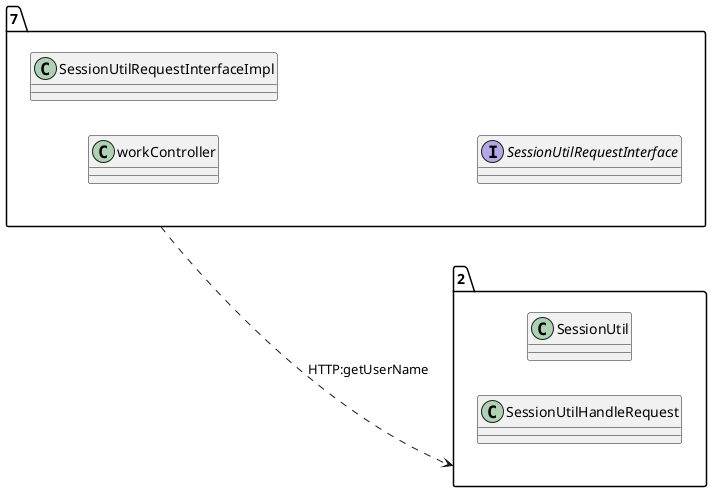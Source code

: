 @startuml 
allow_mixing
left to right direction
package "7"{
class workController
class SessionUtilRequestInterfaceImpl
interface SessionUtilRequestInterface

}
package "2"{
class SessionUtil
class SessionUtilHandleRequest

}
"7" ..> "2":HTTP:getUserName
@enduml